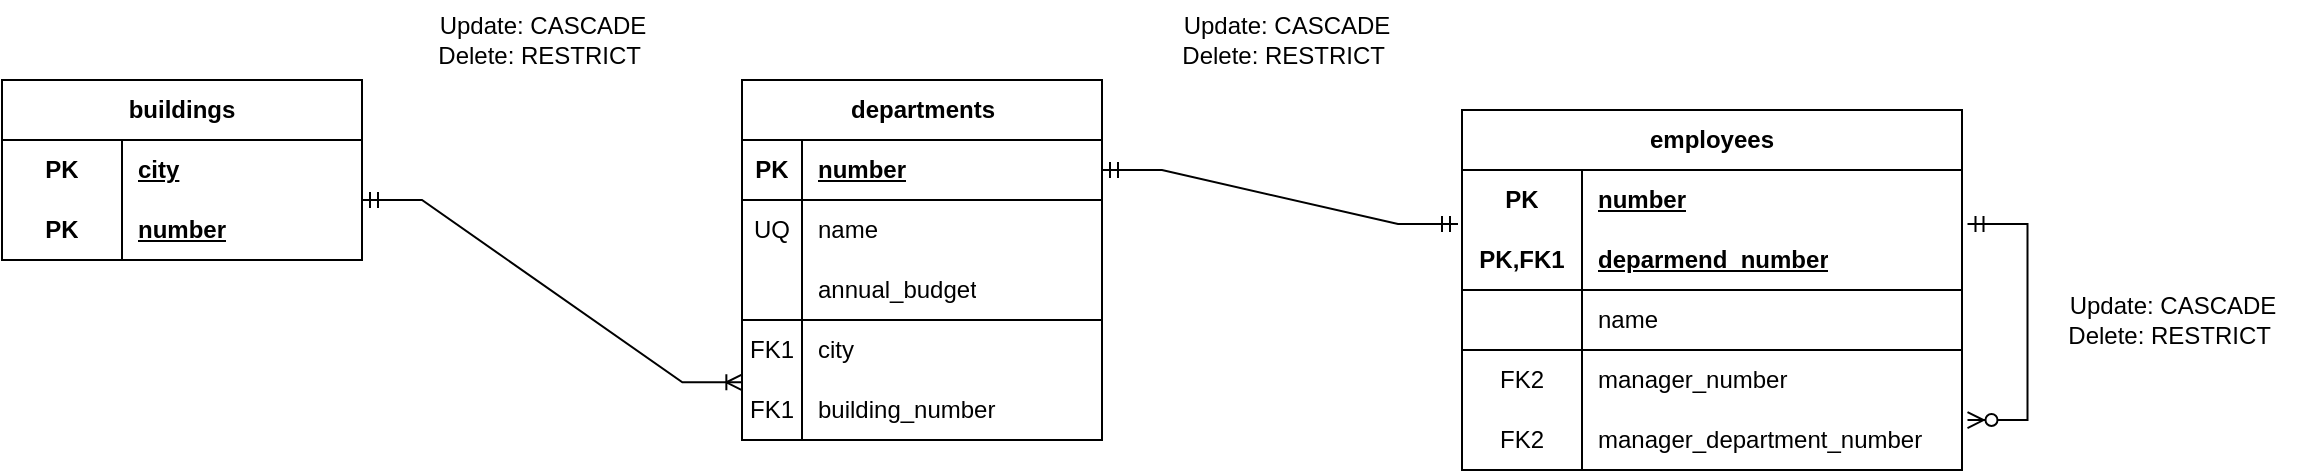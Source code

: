 <mxfile version="26.0.11">
  <diagram name="Página-1" id="Dgj2JlCmMEkqd0ZV2TAC">
    <mxGraphModel dx="1694" dy="948" grid="1" gridSize="10" guides="1" tooltips="1" connect="1" arrows="1" fold="1" page="1" pageScale="1" pageWidth="827" pageHeight="1169" math="0" shadow="0">
      <root>
        <mxCell id="0" />
        <mxCell id="1" parent="0" />
        <mxCell id="MFD7Q4owloD5N0mxXnPy-18" value="buildings" style="shape=table;startSize=30;container=1;collapsible=1;childLayout=tableLayout;fixedRows=1;rowLines=0;fontStyle=1;align=center;resizeLast=1;html=1;whiteSpace=wrap;" vertex="1" parent="1">
          <mxGeometry x="120" y="500" width="180" height="90" as="geometry" />
        </mxCell>
        <mxCell id="MFD7Q4owloD5N0mxXnPy-19" value="" style="shape=tableRow;horizontal=0;startSize=0;swimlaneHead=0;swimlaneBody=0;fillColor=none;collapsible=0;dropTarget=0;points=[[0,0.5],[1,0.5]];portConstraint=eastwest;top=0;left=0;right=0;bottom=0;html=1;" vertex="1" parent="MFD7Q4owloD5N0mxXnPy-18">
          <mxGeometry y="30" width="180" height="30" as="geometry" />
        </mxCell>
        <mxCell id="MFD7Q4owloD5N0mxXnPy-20" value="PK" style="shape=partialRectangle;connectable=0;fillColor=none;top=0;left=0;bottom=0;right=0;fontStyle=1;overflow=hidden;html=1;whiteSpace=wrap;" vertex="1" parent="MFD7Q4owloD5N0mxXnPy-19">
          <mxGeometry width="60" height="30" as="geometry">
            <mxRectangle width="60" height="30" as="alternateBounds" />
          </mxGeometry>
        </mxCell>
        <mxCell id="MFD7Q4owloD5N0mxXnPy-21" value="city" style="shape=partialRectangle;connectable=0;fillColor=none;top=0;left=0;bottom=0;right=0;align=left;spacingLeft=6;fontStyle=5;overflow=hidden;html=1;whiteSpace=wrap;" vertex="1" parent="MFD7Q4owloD5N0mxXnPy-19">
          <mxGeometry x="60" width="120" height="30" as="geometry">
            <mxRectangle width="120" height="30" as="alternateBounds" />
          </mxGeometry>
        </mxCell>
        <mxCell id="MFD7Q4owloD5N0mxXnPy-22" value="" style="shape=tableRow;horizontal=0;startSize=0;swimlaneHead=0;swimlaneBody=0;fillColor=none;collapsible=0;dropTarget=0;points=[[0,0.5],[1,0.5]];portConstraint=eastwest;top=0;left=0;right=0;bottom=1;html=1;" vertex="1" parent="MFD7Q4owloD5N0mxXnPy-18">
          <mxGeometry y="60" width="180" height="30" as="geometry" />
        </mxCell>
        <mxCell id="MFD7Q4owloD5N0mxXnPy-23" value="PK" style="shape=partialRectangle;connectable=0;fillColor=none;top=0;left=0;bottom=0;right=0;fontStyle=1;overflow=hidden;html=1;whiteSpace=wrap;" vertex="1" parent="MFD7Q4owloD5N0mxXnPy-22">
          <mxGeometry width="60" height="30" as="geometry">
            <mxRectangle width="60" height="30" as="alternateBounds" />
          </mxGeometry>
        </mxCell>
        <mxCell id="MFD7Q4owloD5N0mxXnPy-24" value="number" style="shape=partialRectangle;connectable=0;fillColor=none;top=0;left=0;bottom=0;right=0;align=left;spacingLeft=6;fontStyle=5;overflow=hidden;html=1;whiteSpace=wrap;" vertex="1" parent="MFD7Q4owloD5N0mxXnPy-22">
          <mxGeometry x="60" width="120" height="30" as="geometry">
            <mxRectangle width="120" height="30" as="alternateBounds" />
          </mxGeometry>
        </mxCell>
        <mxCell id="MFD7Q4owloD5N0mxXnPy-31" value="departments" style="shape=table;startSize=30;container=1;collapsible=1;childLayout=tableLayout;fixedRows=1;rowLines=0;fontStyle=1;align=center;resizeLast=1;html=1;" vertex="1" parent="1">
          <mxGeometry x="490" y="500" width="180" height="180" as="geometry" />
        </mxCell>
        <mxCell id="MFD7Q4owloD5N0mxXnPy-32" value="" style="shape=tableRow;horizontal=0;startSize=0;swimlaneHead=0;swimlaneBody=0;fillColor=none;collapsible=0;dropTarget=0;points=[[0,0.5],[1,0.5]];portConstraint=eastwest;top=0;left=0;right=0;bottom=1;" vertex="1" parent="MFD7Q4owloD5N0mxXnPy-31">
          <mxGeometry y="30" width="180" height="30" as="geometry" />
        </mxCell>
        <mxCell id="MFD7Q4owloD5N0mxXnPy-33" value="PK" style="shape=partialRectangle;connectable=0;fillColor=none;top=0;left=0;bottom=0;right=0;fontStyle=1;overflow=hidden;whiteSpace=wrap;html=1;" vertex="1" parent="MFD7Q4owloD5N0mxXnPy-32">
          <mxGeometry width="30" height="30" as="geometry">
            <mxRectangle width="30" height="30" as="alternateBounds" />
          </mxGeometry>
        </mxCell>
        <mxCell id="MFD7Q4owloD5N0mxXnPy-34" value="number" style="shape=partialRectangle;connectable=0;fillColor=none;top=0;left=0;bottom=0;right=0;align=left;spacingLeft=6;fontStyle=5;overflow=hidden;whiteSpace=wrap;html=1;" vertex="1" parent="MFD7Q4owloD5N0mxXnPy-32">
          <mxGeometry x="30" width="150" height="30" as="geometry">
            <mxRectangle width="150" height="30" as="alternateBounds" />
          </mxGeometry>
        </mxCell>
        <mxCell id="MFD7Q4owloD5N0mxXnPy-35" value="" style="shape=tableRow;horizontal=0;startSize=0;swimlaneHead=0;swimlaneBody=0;fillColor=none;collapsible=0;dropTarget=0;points=[[0,0.5],[1,0.5]];portConstraint=eastwest;top=0;left=0;right=0;bottom=0;" vertex="1" parent="MFD7Q4owloD5N0mxXnPy-31">
          <mxGeometry y="60" width="180" height="30" as="geometry" />
        </mxCell>
        <mxCell id="MFD7Q4owloD5N0mxXnPy-36" value="UQ" style="shape=partialRectangle;connectable=0;fillColor=none;top=0;left=0;bottom=0;right=0;editable=1;overflow=hidden;whiteSpace=wrap;html=1;" vertex="1" parent="MFD7Q4owloD5N0mxXnPy-35">
          <mxGeometry width="30" height="30" as="geometry">
            <mxRectangle width="30" height="30" as="alternateBounds" />
          </mxGeometry>
        </mxCell>
        <mxCell id="MFD7Q4owloD5N0mxXnPy-37" value="name" style="shape=partialRectangle;connectable=0;fillColor=none;top=0;left=0;bottom=0;right=0;align=left;spacingLeft=6;overflow=hidden;whiteSpace=wrap;html=1;" vertex="1" parent="MFD7Q4owloD5N0mxXnPy-35">
          <mxGeometry x="30" width="150" height="30" as="geometry">
            <mxRectangle width="150" height="30" as="alternateBounds" />
          </mxGeometry>
        </mxCell>
        <mxCell id="MFD7Q4owloD5N0mxXnPy-38" value="" style="shape=tableRow;horizontal=0;startSize=0;swimlaneHead=0;swimlaneBody=0;fillColor=none;collapsible=0;dropTarget=0;points=[[0,0.5],[1,0.5]];portConstraint=eastwest;top=0;left=0;right=0;bottom=0;" vertex="1" parent="MFD7Q4owloD5N0mxXnPy-31">
          <mxGeometry y="90" width="180" height="30" as="geometry" />
        </mxCell>
        <mxCell id="MFD7Q4owloD5N0mxXnPy-39" value="" style="shape=partialRectangle;connectable=0;fillColor=none;top=0;left=0;bottom=0;right=0;editable=1;overflow=hidden;whiteSpace=wrap;html=1;" vertex="1" parent="MFD7Q4owloD5N0mxXnPy-38">
          <mxGeometry width="30" height="30" as="geometry">
            <mxRectangle width="30" height="30" as="alternateBounds" />
          </mxGeometry>
        </mxCell>
        <mxCell id="MFD7Q4owloD5N0mxXnPy-40" value="annual_budget" style="shape=partialRectangle;connectable=0;fillColor=none;top=0;left=0;bottom=0;right=0;align=left;spacingLeft=6;overflow=hidden;whiteSpace=wrap;html=1;" vertex="1" parent="MFD7Q4owloD5N0mxXnPy-38">
          <mxGeometry x="30" width="150" height="30" as="geometry">
            <mxRectangle width="150" height="30" as="alternateBounds" />
          </mxGeometry>
        </mxCell>
        <mxCell id="MFD7Q4owloD5N0mxXnPy-48" style="shape=tableRow;horizontal=0;startSize=0;swimlaneHead=0;swimlaneBody=0;fillColor=none;collapsible=0;dropTarget=0;points=[[0,0.5],[1,0.5]];portConstraint=eastwest;top=0;left=0;right=0;bottom=0;" vertex="1" parent="MFD7Q4owloD5N0mxXnPy-31">
          <mxGeometry y="120" width="180" height="30" as="geometry" />
        </mxCell>
        <mxCell id="MFD7Q4owloD5N0mxXnPy-49" value="FK1" style="shape=partialRectangle;connectable=0;fillColor=none;top=1;left=0;bottom=0;right=0;editable=1;overflow=hidden;whiteSpace=wrap;html=1;" vertex="1" parent="MFD7Q4owloD5N0mxXnPy-48">
          <mxGeometry width="30" height="30" as="geometry">
            <mxRectangle width="30" height="30" as="alternateBounds" />
          </mxGeometry>
        </mxCell>
        <mxCell id="MFD7Q4owloD5N0mxXnPy-50" value="city" style="shape=partialRectangle;connectable=0;fillColor=none;top=1;left=0;bottom=0;right=0;align=left;spacingLeft=6;overflow=hidden;whiteSpace=wrap;html=1;" vertex="1" parent="MFD7Q4owloD5N0mxXnPy-48">
          <mxGeometry x="30" width="150" height="30" as="geometry">
            <mxRectangle width="150" height="30" as="alternateBounds" />
          </mxGeometry>
        </mxCell>
        <mxCell id="MFD7Q4owloD5N0mxXnPy-45" style="shape=tableRow;horizontal=0;startSize=0;swimlaneHead=0;swimlaneBody=0;fillColor=none;collapsible=0;dropTarget=0;points=[[0,0.5],[1,0.5]];portConstraint=eastwest;top=0;left=0;right=0;bottom=0;" vertex="1" parent="MFD7Q4owloD5N0mxXnPy-31">
          <mxGeometry y="150" width="180" height="30" as="geometry" />
        </mxCell>
        <mxCell id="MFD7Q4owloD5N0mxXnPy-46" value="FK1" style="shape=partialRectangle;connectable=0;fillColor=none;top=0;left=0;bottom=0;right=0;editable=1;overflow=hidden;whiteSpace=wrap;html=1;" vertex="1" parent="MFD7Q4owloD5N0mxXnPy-45">
          <mxGeometry width="30" height="30" as="geometry">
            <mxRectangle width="30" height="30" as="alternateBounds" />
          </mxGeometry>
        </mxCell>
        <mxCell id="MFD7Q4owloD5N0mxXnPy-47" value="building_number" style="shape=partialRectangle;connectable=0;fillColor=none;top=0;left=0;bottom=0;right=0;align=left;spacingLeft=6;overflow=hidden;whiteSpace=wrap;html=1;" vertex="1" parent="MFD7Q4owloD5N0mxXnPy-45">
          <mxGeometry x="30" width="150" height="30" as="geometry">
            <mxRectangle width="150" height="30" as="alternateBounds" />
          </mxGeometry>
        </mxCell>
        <mxCell id="MFD7Q4owloD5N0mxXnPy-51" value="" style="edgeStyle=entityRelationEdgeStyle;fontSize=12;html=1;endArrow=ERoneToMany;startArrow=ERmandOne;rounded=0;entryX=0.001;entryY=0.039;entryDx=0;entryDy=0;entryPerimeter=0;" edge="1" parent="1" target="MFD7Q4owloD5N0mxXnPy-45">
          <mxGeometry width="100" height="100" relative="1" as="geometry">
            <mxPoint x="300" y="560" as="sourcePoint" />
            <mxPoint x="460" y="530" as="targetPoint" />
          </mxGeometry>
        </mxCell>
        <mxCell id="MFD7Q4owloD5N0mxXnPy-65" value="&lt;span style=&quot;text-wrap-mode: nowrap;&quot;&gt;employees&lt;/span&gt;" style="shape=table;startSize=30;container=1;collapsible=1;childLayout=tableLayout;fixedRows=1;rowLines=0;fontStyle=1;align=center;resizeLast=1;html=1;whiteSpace=wrap;" vertex="1" parent="1">
          <mxGeometry x="850" y="515" width="250" height="180" as="geometry" />
        </mxCell>
        <mxCell id="MFD7Q4owloD5N0mxXnPy-66" value="" style="shape=tableRow;horizontal=0;startSize=0;swimlaneHead=0;swimlaneBody=0;fillColor=none;collapsible=0;dropTarget=0;points=[[0,0.5],[1,0.5]];portConstraint=eastwest;top=0;left=0;right=0;bottom=0;html=1;" vertex="1" parent="MFD7Q4owloD5N0mxXnPy-65">
          <mxGeometry y="30" width="250" height="30" as="geometry" />
        </mxCell>
        <mxCell id="MFD7Q4owloD5N0mxXnPy-67" value="PK" style="shape=partialRectangle;connectable=0;fillColor=none;top=0;left=0;bottom=0;right=0;fontStyle=1;overflow=hidden;html=1;whiteSpace=wrap;" vertex="1" parent="MFD7Q4owloD5N0mxXnPy-66">
          <mxGeometry width="60" height="30" as="geometry">
            <mxRectangle width="60" height="30" as="alternateBounds" />
          </mxGeometry>
        </mxCell>
        <mxCell id="MFD7Q4owloD5N0mxXnPy-68" value="number" style="shape=partialRectangle;connectable=0;fillColor=none;top=0;left=0;bottom=0;right=0;align=left;spacingLeft=6;fontStyle=5;overflow=hidden;html=1;whiteSpace=wrap;" vertex="1" parent="MFD7Q4owloD5N0mxXnPy-66">
          <mxGeometry x="60" width="190" height="30" as="geometry">
            <mxRectangle width="190" height="30" as="alternateBounds" />
          </mxGeometry>
        </mxCell>
        <mxCell id="MFD7Q4owloD5N0mxXnPy-69" value="" style="shape=tableRow;horizontal=0;startSize=0;swimlaneHead=0;swimlaneBody=0;fillColor=none;collapsible=0;dropTarget=0;points=[[0,0.5],[1,0.5]];portConstraint=eastwest;top=0;left=0;right=0;bottom=1;html=1;" vertex="1" parent="MFD7Q4owloD5N0mxXnPy-65">
          <mxGeometry y="60" width="250" height="30" as="geometry" />
        </mxCell>
        <mxCell id="MFD7Q4owloD5N0mxXnPy-70" value="PK,FK1" style="shape=partialRectangle;connectable=0;fillColor=none;top=0;left=0;bottom=0;right=0;fontStyle=1;overflow=hidden;html=1;whiteSpace=wrap;" vertex="1" parent="MFD7Q4owloD5N0mxXnPy-69">
          <mxGeometry width="60" height="30" as="geometry">
            <mxRectangle width="60" height="30" as="alternateBounds" />
          </mxGeometry>
        </mxCell>
        <mxCell id="MFD7Q4owloD5N0mxXnPy-71" value="deparmend_number" style="shape=partialRectangle;connectable=0;fillColor=none;top=0;left=0;bottom=0;right=0;align=left;spacingLeft=6;fontStyle=5;overflow=hidden;html=1;whiteSpace=wrap;" vertex="1" parent="MFD7Q4owloD5N0mxXnPy-69">
          <mxGeometry x="60" width="190" height="30" as="geometry">
            <mxRectangle width="190" height="30" as="alternateBounds" />
          </mxGeometry>
        </mxCell>
        <mxCell id="MFD7Q4owloD5N0mxXnPy-72" value="" style="shape=tableRow;horizontal=0;startSize=0;swimlaneHead=0;swimlaneBody=0;fillColor=none;collapsible=0;dropTarget=0;points=[[0,0.5],[1,0.5]];portConstraint=eastwest;top=0;left=0;right=0;bottom=0;html=1;" vertex="1" parent="MFD7Q4owloD5N0mxXnPy-65">
          <mxGeometry y="90" width="250" height="30" as="geometry" />
        </mxCell>
        <mxCell id="MFD7Q4owloD5N0mxXnPy-73" value="" style="shape=partialRectangle;connectable=0;fillColor=none;top=0;left=0;bottom=0;right=0;editable=1;overflow=hidden;html=1;whiteSpace=wrap;" vertex="1" parent="MFD7Q4owloD5N0mxXnPy-72">
          <mxGeometry width="60" height="30" as="geometry">
            <mxRectangle width="60" height="30" as="alternateBounds" />
          </mxGeometry>
        </mxCell>
        <mxCell id="MFD7Q4owloD5N0mxXnPy-74" value="name" style="shape=partialRectangle;connectable=0;fillColor=none;top=0;left=0;bottom=0;right=0;align=left;spacingLeft=6;overflow=hidden;html=1;whiteSpace=wrap;" vertex="1" parent="MFD7Q4owloD5N0mxXnPy-72">
          <mxGeometry x="60" width="190" height="30" as="geometry">
            <mxRectangle width="190" height="30" as="alternateBounds" />
          </mxGeometry>
        </mxCell>
        <mxCell id="MFD7Q4owloD5N0mxXnPy-95" style="shape=tableRow;horizontal=0;startSize=0;swimlaneHead=0;swimlaneBody=0;fillColor=none;collapsible=0;dropTarget=0;points=[[0,0.5],[1,0.5]];portConstraint=eastwest;top=0;left=0;right=0;bottom=0;html=1;" vertex="1" parent="MFD7Q4owloD5N0mxXnPy-65">
          <mxGeometry y="120" width="250" height="30" as="geometry" />
        </mxCell>
        <mxCell id="MFD7Q4owloD5N0mxXnPy-96" value="FK2" style="shape=partialRectangle;connectable=0;fillColor=none;top=1;left=0;bottom=0;right=0;editable=1;overflow=hidden;html=1;whiteSpace=wrap;" vertex="1" parent="MFD7Q4owloD5N0mxXnPy-95">
          <mxGeometry width="60" height="30" as="geometry">
            <mxRectangle width="60" height="30" as="alternateBounds" />
          </mxGeometry>
        </mxCell>
        <mxCell id="MFD7Q4owloD5N0mxXnPy-97" value="manager_number" style="shape=partialRectangle;connectable=0;fillColor=none;top=1;left=0;bottom=0;right=0;align=left;spacingLeft=6;overflow=hidden;html=1;whiteSpace=wrap;" vertex="1" parent="MFD7Q4owloD5N0mxXnPy-95">
          <mxGeometry x="60" width="190" height="30" as="geometry">
            <mxRectangle width="190" height="30" as="alternateBounds" />
          </mxGeometry>
        </mxCell>
        <mxCell id="MFD7Q4owloD5N0mxXnPy-92" style="shape=tableRow;horizontal=0;startSize=0;swimlaneHead=0;swimlaneBody=0;fillColor=none;collapsible=0;dropTarget=0;points=[[0,0.5],[1,0.5]];portConstraint=eastwest;top=0;left=0;right=0;bottom=0;html=1;" vertex="1" parent="MFD7Q4owloD5N0mxXnPy-65">
          <mxGeometry y="150" width="250" height="30" as="geometry" />
        </mxCell>
        <mxCell id="MFD7Q4owloD5N0mxXnPy-93" value="FK2" style="shape=partialRectangle;connectable=0;fillColor=none;top=0;left=0;bottom=0;right=0;editable=1;overflow=hidden;html=1;whiteSpace=wrap;" vertex="1" parent="MFD7Q4owloD5N0mxXnPy-92">
          <mxGeometry width="60" height="30" as="geometry">
            <mxRectangle width="60" height="30" as="alternateBounds" />
          </mxGeometry>
        </mxCell>
        <mxCell id="MFD7Q4owloD5N0mxXnPy-94" value="manager_department_number" style="shape=partialRectangle;connectable=0;fillColor=none;top=0;left=0;bottom=0;right=0;align=left;spacingLeft=6;overflow=hidden;html=1;whiteSpace=wrap;" vertex="1" parent="MFD7Q4owloD5N0mxXnPy-92">
          <mxGeometry x="60" width="190" height="30" as="geometry">
            <mxRectangle width="190" height="30" as="alternateBounds" />
          </mxGeometry>
        </mxCell>
        <mxCell id="MFD7Q4owloD5N0mxXnPy-98" value="" style="edgeStyle=entityRelationEdgeStyle;fontSize=12;html=1;endArrow=ERzeroToMany;startArrow=ERmandOne;rounded=0;entryX=1.011;entryY=0.167;entryDx=0;entryDy=0;entryPerimeter=0;exitX=1.011;exitY=0.9;exitDx=0;exitDy=0;exitPerimeter=0;" edge="1" parent="MFD7Q4owloD5N0mxXnPy-65" source="MFD7Q4owloD5N0mxXnPy-66" target="MFD7Q4owloD5N0mxXnPy-92">
          <mxGeometry width="100" height="100" relative="1" as="geometry">
            <mxPoint x="300.75" y="145" as="sourcePoint" />
            <mxPoint x="300" y="56.16" as="targetPoint" />
          </mxGeometry>
        </mxCell>
        <mxCell id="MFD7Q4owloD5N0mxXnPy-78" value="" style="edgeStyle=entityRelationEdgeStyle;fontSize=12;html=1;endArrow=ERmandOne;startArrow=ERmandOne;rounded=0;entryX=-0.008;entryY=-0.1;entryDx=0;entryDy=0;entryPerimeter=0;exitX=1;exitY=0.5;exitDx=0;exitDy=0;" edge="1" parent="1" source="MFD7Q4owloD5N0mxXnPy-32" target="MFD7Q4owloD5N0mxXnPy-69">
          <mxGeometry width="100" height="100" relative="1" as="geometry">
            <mxPoint x="470" y="660" as="sourcePoint" />
            <mxPoint x="570" y="560" as="targetPoint" />
          </mxGeometry>
        </mxCell>
        <mxCell id="MFD7Q4owloD5N0mxXnPy-99" value="Update: CASCADE&lt;div&gt;Delete: RESTRICT&amp;nbsp;&lt;/div&gt;" style="text;html=1;align=center;verticalAlign=middle;resizable=0;points=[];autosize=1;strokeColor=none;fillColor=none;" vertex="1" parent="1">
          <mxGeometry x="325" y="460" width="130" height="40" as="geometry" />
        </mxCell>
        <mxCell id="MFD7Q4owloD5N0mxXnPy-100" value="Update: CASCADE&lt;div&gt;Delete: RESTRICT&amp;nbsp;&lt;/div&gt;" style="text;html=1;align=center;verticalAlign=middle;resizable=0;points=[];autosize=1;strokeColor=none;fillColor=none;" vertex="1" parent="1">
          <mxGeometry x="697" y="460" width="130" height="40" as="geometry" />
        </mxCell>
        <mxCell id="MFD7Q4owloD5N0mxXnPy-101" value="Update: CASCADE&lt;div&gt;Delete: RESTRICT&amp;nbsp;&lt;/div&gt;" style="text;html=1;align=center;verticalAlign=middle;resizable=0;points=[];autosize=1;strokeColor=none;fillColor=none;" vertex="1" parent="1">
          <mxGeometry x="1140" y="600" width="130" height="40" as="geometry" />
        </mxCell>
      </root>
    </mxGraphModel>
  </diagram>
</mxfile>
